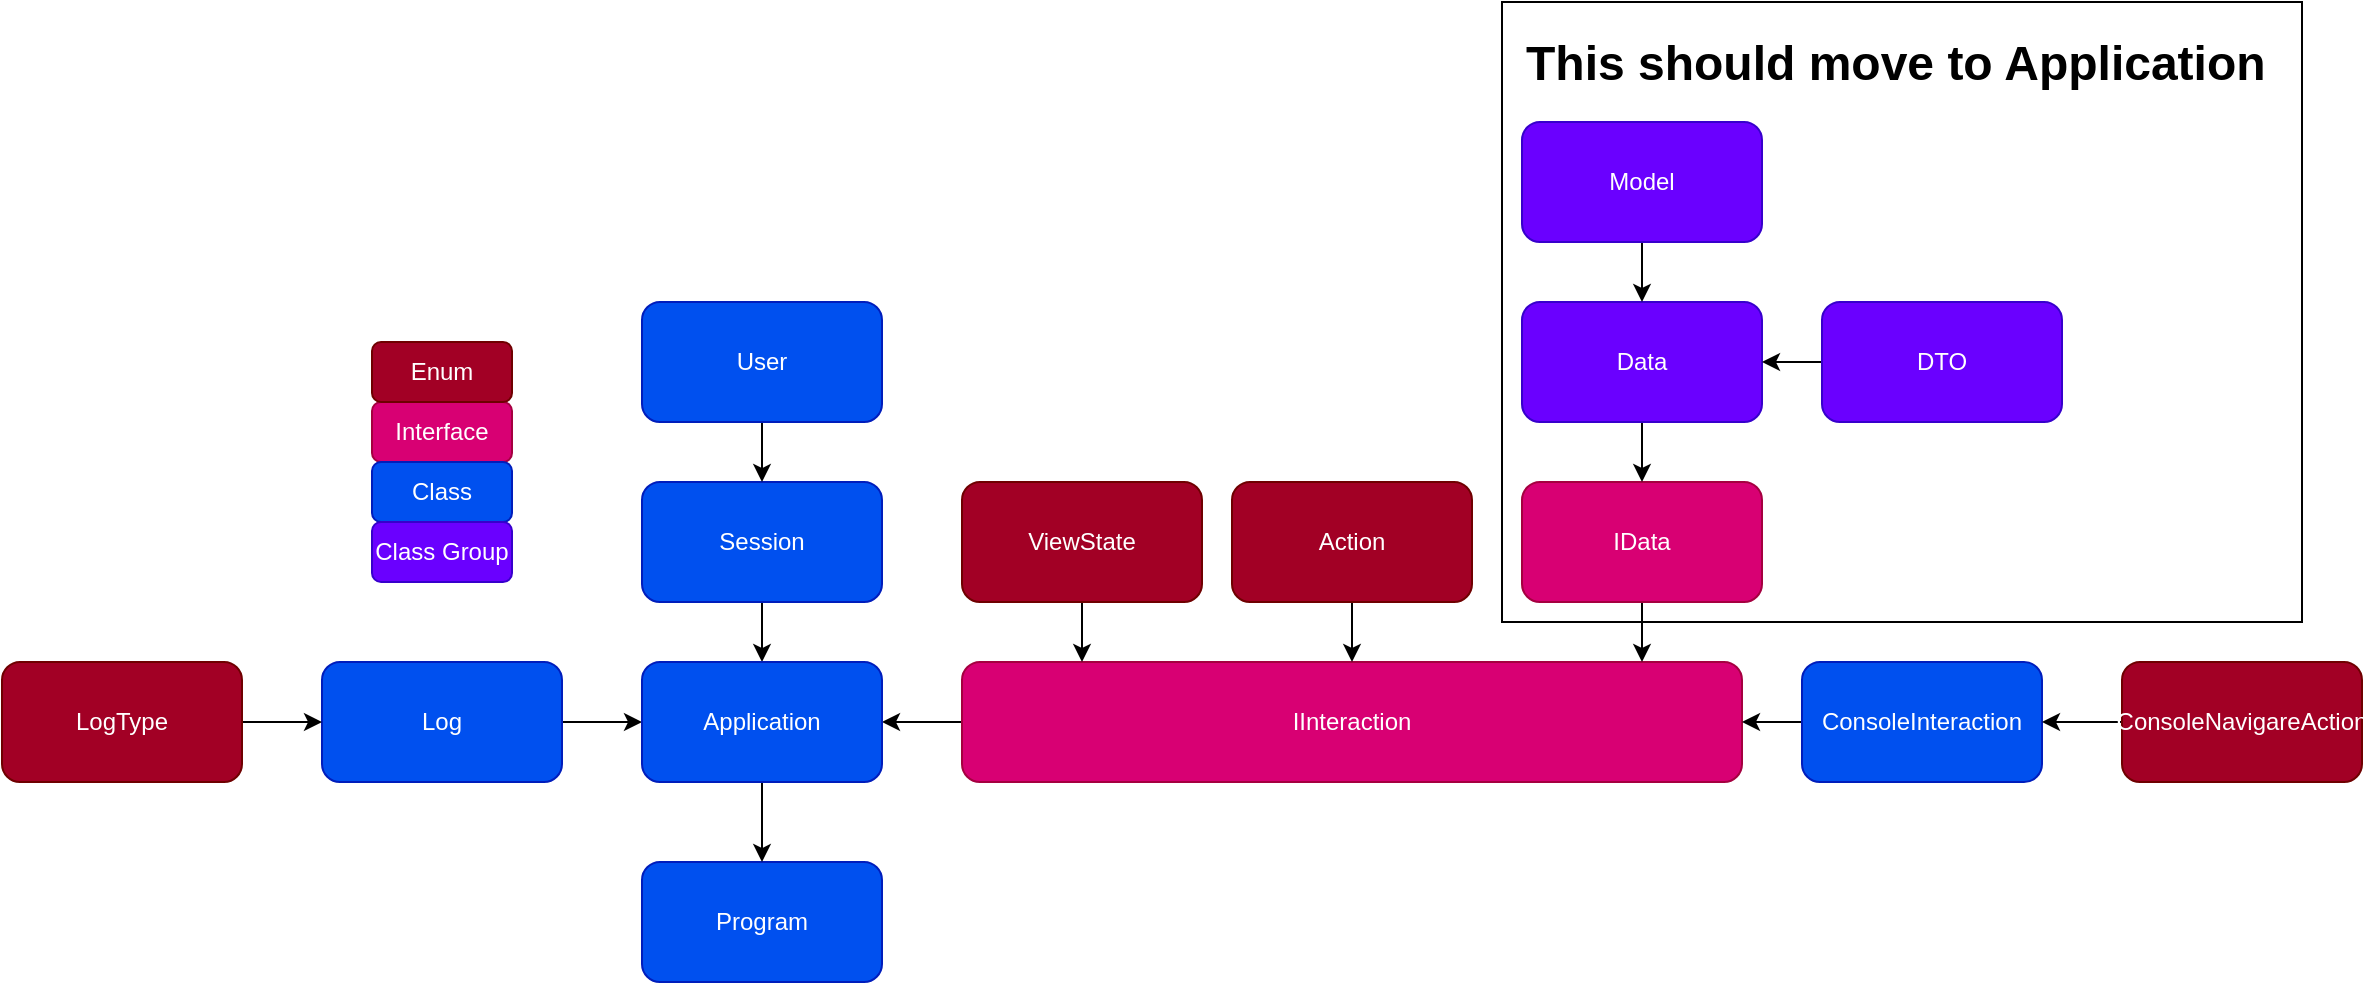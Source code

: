 <mxfile version="27.0.9">
  <diagram name="Page-1" id="YgM4NVeLqFqpyWZI3B__">
    <mxGraphModel dx="1426" dy="1941" grid="1" gridSize="10" guides="1" tooltips="1" connect="1" arrows="1" fold="1" page="1" pageScale="1" pageWidth="850" pageHeight="1100" math="0" shadow="0">
      <root>
        <mxCell id="0" />
        <mxCell id="1" parent="0" />
        <mxCell id="0HdTABUXLXss-PApA_9E-6" value="" style="rounded=0;whiteSpace=wrap;html=1;" vertex="1" parent="1">
          <mxGeometry x="790" y="-170" width="400" height="310" as="geometry" />
        </mxCell>
        <mxCell id="WPmExCtvF-8OUjNEBBTk-2" value="Program" style="rounded=1;whiteSpace=wrap;html=1;fillColor=#0050ef;fontColor=#ffffff;strokeColor=#001DBC;" parent="1" vertex="1">
          <mxGeometry x="360" y="260" width="120" height="60" as="geometry" />
        </mxCell>
        <mxCell id="WPmExCtvF-8OUjNEBBTk-12" style="edgeStyle=orthogonalEdgeStyle;rounded=0;orthogonalLoop=1;jettySize=auto;html=1;entryX=0;entryY=0.5;entryDx=0;entryDy=0;" parent="1" source="WPmExCtvF-8OUjNEBBTk-5" target="WPmExCtvF-8OUjNEBBTk-8" edge="1">
          <mxGeometry relative="1" as="geometry">
            <Array as="points">
              <mxPoint x="260" y="190" />
            </Array>
          </mxGeometry>
        </mxCell>
        <mxCell id="WPmExCtvF-8OUjNEBBTk-5" value="Log" style="rounded=1;whiteSpace=wrap;html=1;fillColor=#0050ef;fontColor=#ffffff;strokeColor=#001DBC;" parent="1" vertex="1">
          <mxGeometry x="200" y="160" width="120" height="60" as="geometry" />
        </mxCell>
        <mxCell id="WPmExCtvF-8OUjNEBBTk-13" value="" style="edgeStyle=orthogonalEdgeStyle;rounded=0;orthogonalLoop=1;jettySize=auto;html=1;" parent="1" source="WPmExCtvF-8OUjNEBBTk-6" target="WPmExCtvF-8OUjNEBBTk-8" edge="1">
          <mxGeometry relative="1" as="geometry" />
        </mxCell>
        <mxCell id="WPmExCtvF-8OUjNEBBTk-6" value="Session" style="rounded=1;whiteSpace=wrap;html=1;fillColor=#0050ef;fontColor=#ffffff;strokeColor=#001DBC;" parent="1" vertex="1">
          <mxGeometry x="360" y="70" width="120" height="60" as="geometry" />
        </mxCell>
        <mxCell id="WPmExCtvF-8OUjNEBBTk-16" style="edgeStyle=orthogonalEdgeStyle;rounded=0;orthogonalLoop=1;jettySize=auto;html=1;entryX=1;entryY=0.5;entryDx=0;entryDy=0;" parent="1" source="WPmExCtvF-8OUjNEBBTk-7" target="WPmExCtvF-8OUjNEBBTk-8" edge="1">
          <mxGeometry relative="1" as="geometry">
            <Array as="points">
              <mxPoint x="570" y="190" />
            </Array>
          </mxGeometry>
        </mxCell>
        <mxCell id="WPmExCtvF-8OUjNEBBTk-7" value="IInteraction" style="rounded=1;whiteSpace=wrap;html=1;fillColor=#d80073;fontColor=#ffffff;strokeColor=#A50040;" parent="1" vertex="1">
          <mxGeometry x="520" y="160" width="390" height="60" as="geometry" />
        </mxCell>
        <mxCell id="WPmExCtvF-8OUjNEBBTk-17" value="" style="edgeStyle=orthogonalEdgeStyle;rounded=0;orthogonalLoop=1;jettySize=auto;html=1;" parent="1" source="WPmExCtvF-8OUjNEBBTk-8" target="WPmExCtvF-8OUjNEBBTk-2" edge="1">
          <mxGeometry relative="1" as="geometry" />
        </mxCell>
        <mxCell id="WPmExCtvF-8OUjNEBBTk-8" value="Application" style="rounded=1;whiteSpace=wrap;html=1;fillColor=#0050ef;fontColor=#ffffff;strokeColor=#001DBC;" parent="1" vertex="1">
          <mxGeometry x="360" y="160" width="120" height="60" as="geometry" />
        </mxCell>
        <mxCell id="WPmExCtvF-8OUjNEBBTk-15" value="" style="edgeStyle=orthogonalEdgeStyle;rounded=0;orthogonalLoop=1;jettySize=auto;html=1;" parent="1" source="WPmExCtvF-8OUjNEBBTk-9" target="WPmExCtvF-8OUjNEBBTk-7" edge="1">
          <mxGeometry relative="1" as="geometry" />
        </mxCell>
        <mxCell id="WPmExCtvF-8OUjNEBBTk-9" value="ConsoleInteraction" style="rounded=1;whiteSpace=wrap;html=1;fillColor=#0050ef;fontColor=#ffffff;strokeColor=#001DBC;" parent="1" vertex="1">
          <mxGeometry x="940" y="160" width="120" height="60" as="geometry" />
        </mxCell>
        <mxCell id="WPmExCtvF-8OUjNEBBTk-10" value="Interface" style="rounded=1;whiteSpace=wrap;html=1;fillColor=#d80073;fontColor=#ffffff;strokeColor=#A50040;" parent="1" vertex="1">
          <mxGeometry x="225" y="30" width="70" height="30" as="geometry" />
        </mxCell>
        <mxCell id="WPmExCtvF-8OUjNEBBTk-11" value="Class" style="rounded=1;whiteSpace=wrap;html=1;fillColor=#0050ef;fontColor=#ffffff;strokeColor=#001DBC;" parent="1" vertex="1">
          <mxGeometry x="225" y="60" width="70" height="30" as="geometry" />
        </mxCell>
        <mxCell id="WPmExCtvF-8OUjNEBBTk-18" value="Enum" style="rounded=1;whiteSpace=wrap;html=1;fillColor=#a20025;fontColor=#ffffff;strokeColor=#6F0000;" parent="1" vertex="1">
          <mxGeometry x="225" width="70" height="30" as="geometry" />
        </mxCell>
        <mxCell id="WPmExCtvF-8OUjNEBBTk-20" value="" style="edgeStyle=orthogonalEdgeStyle;rounded=0;orthogonalLoop=1;jettySize=auto;html=1;" parent="1" source="WPmExCtvF-8OUjNEBBTk-19" target="WPmExCtvF-8OUjNEBBTk-5" edge="1">
          <mxGeometry relative="1" as="geometry" />
        </mxCell>
        <mxCell id="WPmExCtvF-8OUjNEBBTk-19" value="LogType" style="rounded=1;whiteSpace=wrap;html=1;fillColor=#a20025;fontColor=#ffffff;strokeColor=#6F0000;" parent="1" vertex="1">
          <mxGeometry x="40" y="160" width="120" height="60" as="geometry" />
        </mxCell>
        <mxCell id="WPmExCtvF-8OUjNEBBTk-22" value="" style="edgeStyle=orthogonalEdgeStyle;rounded=0;orthogonalLoop=1;jettySize=auto;html=1;" parent="1" source="WPmExCtvF-8OUjNEBBTk-21" target="WPmExCtvF-8OUjNEBBTk-6" edge="1">
          <mxGeometry relative="1" as="geometry" />
        </mxCell>
        <mxCell id="WPmExCtvF-8OUjNEBBTk-21" value="User" style="rounded=1;whiteSpace=wrap;html=1;fillColor=#0050ef;fontColor=#ffffff;strokeColor=#001DBC;" parent="1" vertex="1">
          <mxGeometry x="360" y="-20" width="120" height="60" as="geometry" />
        </mxCell>
        <mxCell id="WPmExCtvF-8OUjNEBBTk-24" value="" style="edgeStyle=orthogonalEdgeStyle;rounded=0;orthogonalLoop=1;jettySize=auto;html=1;" parent="1" source="WPmExCtvF-8OUjNEBBTk-23" target="WPmExCtvF-8OUjNEBBTk-9" edge="1">
          <mxGeometry relative="1" as="geometry" />
        </mxCell>
        <mxCell id="WPmExCtvF-8OUjNEBBTk-23" value="ConsoleNavigareAction" style="rounded=1;whiteSpace=wrap;html=1;fillColor=#a20025;fontColor=#ffffff;strokeColor=#6F0000;" parent="1" vertex="1">
          <mxGeometry x="1100" y="160" width="120" height="60" as="geometry" />
        </mxCell>
        <mxCell id="WPmExCtvF-8OUjNEBBTk-26" value="" style="edgeStyle=orthogonalEdgeStyle;rounded=0;orthogonalLoop=1;jettySize=auto;html=1;" parent="1" source="WPmExCtvF-8OUjNEBBTk-25" target="WPmExCtvF-8OUjNEBBTk-7" edge="1">
          <mxGeometry relative="1" as="geometry">
            <Array as="points">
              <mxPoint x="580" y="140" />
              <mxPoint x="580" y="140" />
            </Array>
          </mxGeometry>
        </mxCell>
        <mxCell id="WPmExCtvF-8OUjNEBBTk-25" value="ViewState" style="rounded=1;whiteSpace=wrap;html=1;fillColor=#a20025;fontColor=#ffffff;strokeColor=#6F0000;" parent="1" vertex="1">
          <mxGeometry x="520" y="70" width="120" height="60" as="geometry" />
        </mxCell>
        <mxCell id="WPmExCtvF-8OUjNEBBTk-28" value="" style="edgeStyle=orthogonalEdgeStyle;rounded=0;orthogonalLoop=1;jettySize=auto;html=1;" parent="1" source="WPmExCtvF-8OUjNEBBTk-27" target="WPmExCtvF-8OUjNEBBTk-7" edge="1">
          <mxGeometry relative="1" as="geometry" />
        </mxCell>
        <mxCell id="WPmExCtvF-8OUjNEBBTk-27" value="Action" style="rounded=1;whiteSpace=wrap;html=1;fillColor=#a20025;fontColor=#ffffff;strokeColor=#6F0000;" parent="1" vertex="1">
          <mxGeometry x="655" y="70" width="120" height="60" as="geometry" />
        </mxCell>
        <mxCell id="AnZrqYohXjUNPs9leEi7-3" value="" style="edgeStyle=orthogonalEdgeStyle;rounded=0;orthogonalLoop=1;jettySize=auto;html=1;" parent="1" source="AnZrqYohXjUNPs9leEi7-1" target="WPmExCtvF-8OUjNEBBTk-7" edge="1">
          <mxGeometry relative="1" as="geometry">
            <Array as="points">
              <mxPoint x="860" y="160" />
              <mxPoint x="860" y="160" />
            </Array>
          </mxGeometry>
        </mxCell>
        <mxCell id="AnZrqYohXjUNPs9leEi7-1" value="IData" style="rounded=1;whiteSpace=wrap;html=1;fillColor=#d80073;fontColor=#ffffff;strokeColor=#A50040;" parent="1" vertex="1">
          <mxGeometry x="800" y="70" width="120" height="60" as="geometry" />
        </mxCell>
        <mxCell id="AnZrqYohXjUNPs9leEi7-5" value="" style="edgeStyle=orthogonalEdgeStyle;rounded=0;orthogonalLoop=1;jettySize=auto;html=1;" parent="1" source="AnZrqYohXjUNPs9leEi7-4" target="AnZrqYohXjUNPs9leEi7-1" edge="1">
          <mxGeometry relative="1" as="geometry" />
        </mxCell>
        <mxCell id="AnZrqYohXjUNPs9leEi7-4" value="Data" style="rounded=1;whiteSpace=wrap;html=1;fillColor=#6a00ff;fontColor=#ffffff;strokeColor=#3700CC;" parent="1" vertex="1">
          <mxGeometry x="800" y="-20" width="120" height="60" as="geometry" />
        </mxCell>
        <mxCell id="0HdTABUXLXss-PApA_9E-1" value="Class Group" style="rounded=1;whiteSpace=wrap;html=1;fillColor=#6a00ff;fontColor=#ffffff;strokeColor=#3700CC;" vertex="1" parent="1">
          <mxGeometry x="225" y="90" width="70" height="30" as="geometry" />
        </mxCell>
        <mxCell id="0HdTABUXLXss-PApA_9E-3" value="" style="edgeStyle=orthogonalEdgeStyle;rounded=0;orthogonalLoop=1;jettySize=auto;html=1;" edge="1" parent="1" source="0HdTABUXLXss-PApA_9E-2" target="AnZrqYohXjUNPs9leEi7-4">
          <mxGeometry relative="1" as="geometry" />
        </mxCell>
        <mxCell id="0HdTABUXLXss-PApA_9E-2" value="Model" style="rounded=1;whiteSpace=wrap;html=1;fillColor=#6a00ff;fontColor=#ffffff;strokeColor=#3700CC;" vertex="1" parent="1">
          <mxGeometry x="800" y="-110" width="120" height="60" as="geometry" />
        </mxCell>
        <mxCell id="0HdTABUXLXss-PApA_9E-5" value="" style="edgeStyle=orthogonalEdgeStyle;rounded=0;orthogonalLoop=1;jettySize=auto;html=1;" edge="1" parent="1" source="0HdTABUXLXss-PApA_9E-4" target="AnZrqYohXjUNPs9leEi7-4">
          <mxGeometry relative="1" as="geometry" />
        </mxCell>
        <mxCell id="0HdTABUXLXss-PApA_9E-4" value="DTO" style="rounded=1;whiteSpace=wrap;html=1;fillColor=#6a00ff;fontColor=#ffffff;strokeColor=#3700CC;" vertex="1" parent="1">
          <mxGeometry x="950" y="-20" width="120" height="60" as="geometry" />
        </mxCell>
        <mxCell id="0HdTABUXLXss-PApA_9E-7" value="&lt;h1 style=&quot;margin-top: 0px;&quot;&gt;This should move to Application&lt;/h1&gt;" style="text;html=1;whiteSpace=wrap;overflow=hidden;rounded=0;" vertex="1" parent="1">
          <mxGeometry x="800" y="-160" width="380" height="40" as="geometry" />
        </mxCell>
      </root>
    </mxGraphModel>
  </diagram>
</mxfile>
